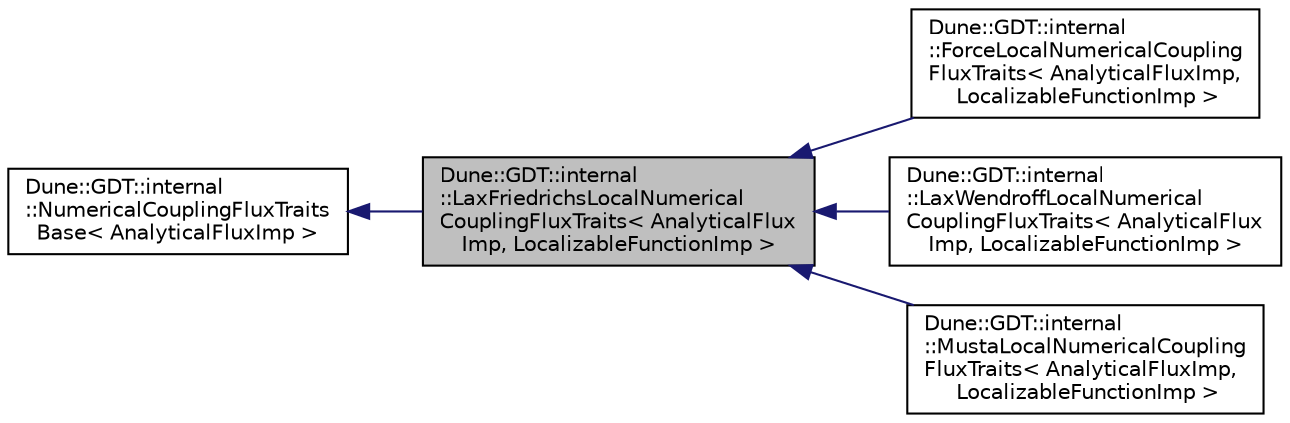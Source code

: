 digraph "Dune::GDT::internal::LaxFriedrichsLocalNumericalCouplingFluxTraits&lt; AnalyticalFluxImp, LocalizableFunctionImp &gt;"
{
  edge [fontname="Helvetica",fontsize="10",labelfontname="Helvetica",labelfontsize="10"];
  node [fontname="Helvetica",fontsize="10",shape=record];
  rankdir="LR";
  Node0 [label="Dune::GDT::internal\l::LaxFriedrichsLocalNumerical\lCouplingFluxTraits\< AnalyticalFlux\lImp, LocalizableFunctionImp \>",height=0.2,width=0.4,color="black", fillcolor="grey75", style="filled", fontcolor="black"];
  Node1 -> Node0 [dir="back",color="midnightblue",fontsize="10",style="solid",fontname="Helvetica"];
  Node1 [label="Dune::GDT::internal\l::NumericalCouplingFluxTraits\lBase\< AnalyticalFluxImp \>",height=0.2,width=0.4,color="black", fillcolor="white", style="filled",URL="$a01122.html"];
  Node0 -> Node2 [dir="back",color="midnightblue",fontsize="10",style="solid",fontname="Helvetica"];
  Node2 [label="Dune::GDT::internal\l::ForceLocalNumericalCoupling\lFluxTraits\< AnalyticalFluxImp,\l LocalizableFunctionImp \>",height=0.2,width=0.4,color="black", fillcolor="white", style="filled",URL="$a01194.html"];
  Node0 -> Node3 [dir="back",color="midnightblue",fontsize="10",style="solid",fontname="Helvetica"];
  Node3 [label="Dune::GDT::internal\l::LaxWendroffLocalNumerical\lCouplingFluxTraits\< AnalyticalFlux\lImp, LocalizableFunctionImp \>",height=0.2,width=0.4,color="black", fillcolor="white", style="filled",URL="$a01290.html"];
  Node0 -> Node4 [dir="back",color="midnightblue",fontsize="10",style="solid",fontname="Helvetica"];
  Node4 [label="Dune::GDT::internal\l::MustaLocalNumericalCoupling\lFluxTraits\< AnalyticalFluxImp,\l LocalizableFunctionImp \>",height=0.2,width=0.4,color="black", fillcolor="white", style="filled",URL="$a01310.html"];
}
